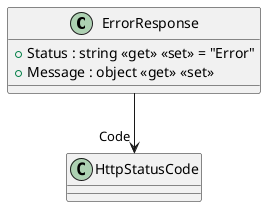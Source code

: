 @startuml
class ErrorResponse {
    + Status : string <<get>> <<set>> = "Error"
    + Message : object <<get>> <<set>>
}
ErrorResponse --> "Code" HttpStatusCode
@enduml
